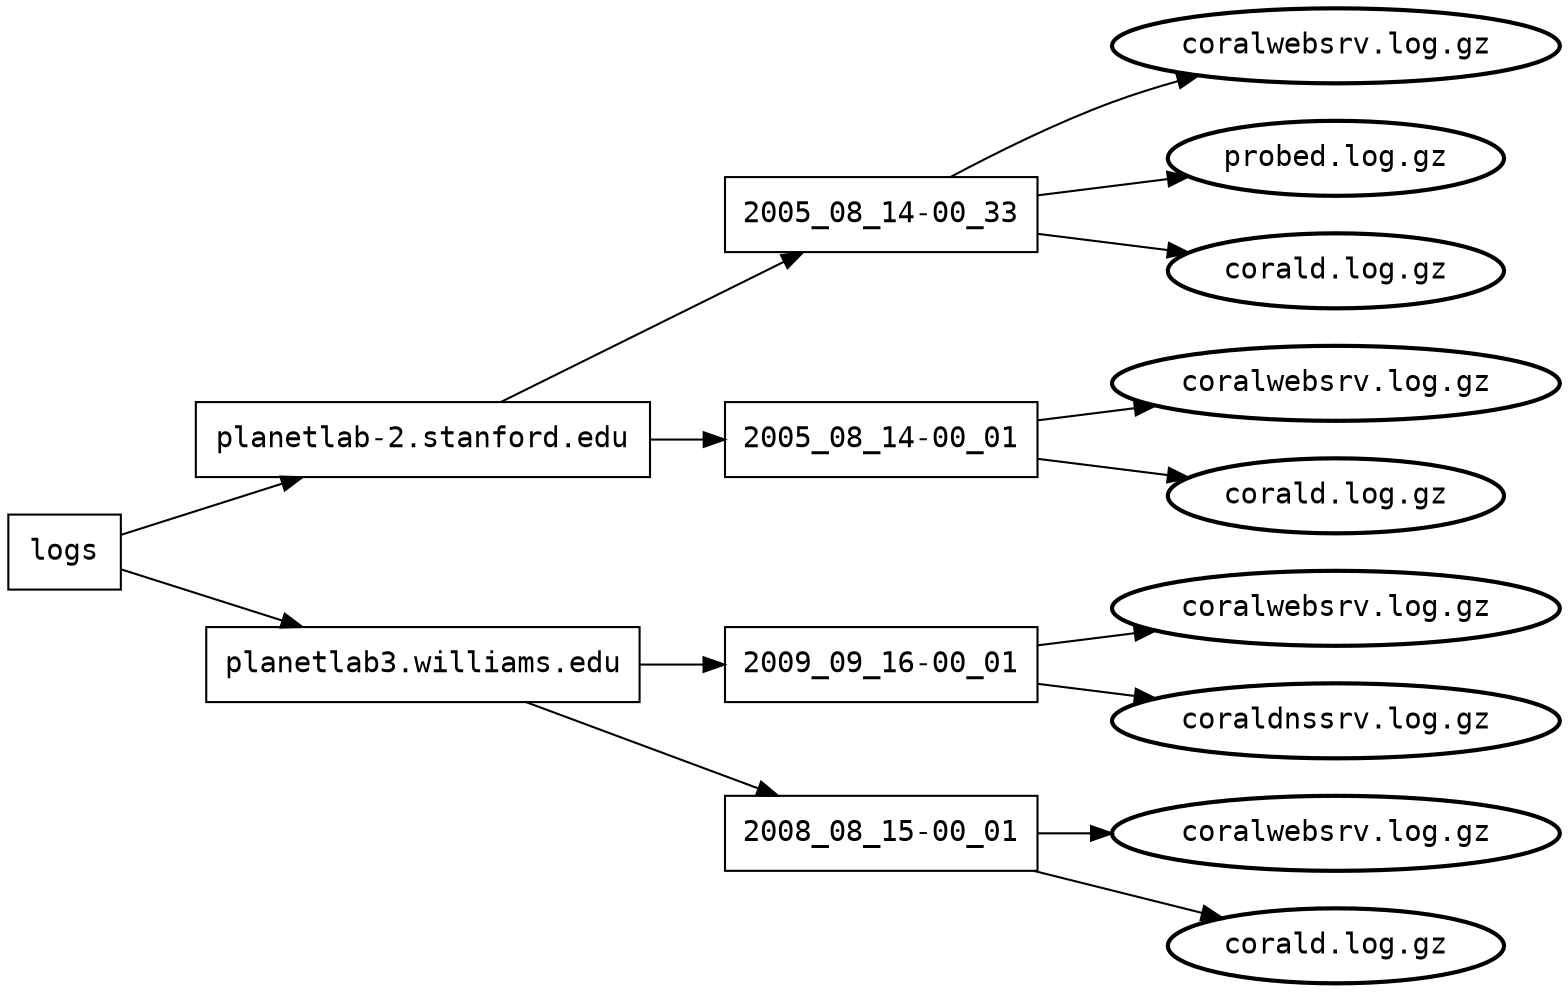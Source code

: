 digraph {
	graph [ordering=out, rankdir=LR];
	node [label="\N"];
	graph [bb="0,0,708,468"];
	0 [label=logs, fontname=Courier, shape=box, pos="27,206", width="0.75", height="0.50"];
	1 [label="planetlab-2.stanford.edu", fontname=Courier, shape=box, pos="199,247", width="3.03", height="0.50"];
	2 [label="2005_08_14-00_33", fontname=Courier, shape=box, pos="419,369", width="2.08", height="0.50"];
	3 [label="coralwebsrv.log.gz", fontname=Courier, penwidth=2, pos="619,450", width="2.44", height="0.50"];
	4 [label="probed.log.gz", fontname=Courier, penwidth=2, pos="619,396", width="1.86", height="0.50"];
	5 [label="corald.log.gz", fontname=Courier, penwidth=2, pos="619,342", width="1.86", height="0.50"];
	6 [label="2005_08_14-00_01", fontname=Courier, shape=box, pos="419,247", width="2.08", height="0.50"];
	7 [label="coralwebsrv.log.gz", fontname=Courier, penwidth=2, pos="619,288", width="2.44", height="0.50"];
	8 [label="corald.log.gz", fontname=Courier, penwidth=2, pos="619,234", width="1.86", height="0.50"];
	9 [label="planetlab3.williams.edu", fontname=Courier, shape=box, pos="199,166", width="2.89", height="0.50"];
	10 [label="2009_09_16-00_01", fontname=Courier, shape=box, pos="419,166", width="2.08", height="0.50"];
	11 [label="coralwebsrv.log.gz", fontname=Courier, penwidth=2, pos="619,180", width="2.44", height="0.50"];
	12 [label="coraldnssrv.log.gz", fontname=Courier, penwidth=2, pos="619,126", width="1.86", height="0.50"];
	13 [label="2008_08_15-00_01", fontname=Courier, shape=box, pos="419,72", width="2.08", height="0.50"];
	14 [label="coralwebsrv.log.gz", fontname=Courier, penwidth=2, pos="619,72", width="2.44", height="0.50"];
	15 [label="corald.log.gz", fontname=Courier, penwidth=2, pos="619,18", width="1.86", height="0.50"];
	0 -> 1 [pos="e,124,229 54,212 70,216 92,221 114,227"];
	0 -> 9 [pos="e,121,184 54,200 70,197 90,192 111,186"];
	1 -> 2 [pos="e,386,351 231,265 270,286 335,323 377,346"];
	1 -> 6 [pos="e,344,247 308,247 317,247 325,247 334,247"];
	2 -> 3 [pos="e,567,435 453,387 475,398 504,412 530,423 539,427 548,430 557,432"];
	2 -> 4 [pos="e,559,388 494,379 512,382 531,384 549,387"];
	2 -> 5 [pos="e,559,350 494,359 512,356 531,354 549,351"];
	6 -> 7 [pos="e,557,275 494,262 512,265 530,269 547,273"];
	6 -> 8 [pos="e,553,238 494,242 510,241 527,240 543,239"];
	9 -> 10 [pos="e,344,166 304,166 314,166 324,166 334,166"];
	9 -> 13 [pos="e,377,90 241,148 277,132 329,111 368,94"];
	10 -> 11 [pos="e,536,174 494,171 505,172 515,173 526,173"];
	10 -> 12 [pos="e,565,137 494,151 514,147 536,142 555,139"];
	13 -> 14 [pos="e,530,72 494,72 503,72 511,72 520,72"];
	13 -> 15 [pos="e,571,31 486,54 510,47 538,40 561,34"];
}
